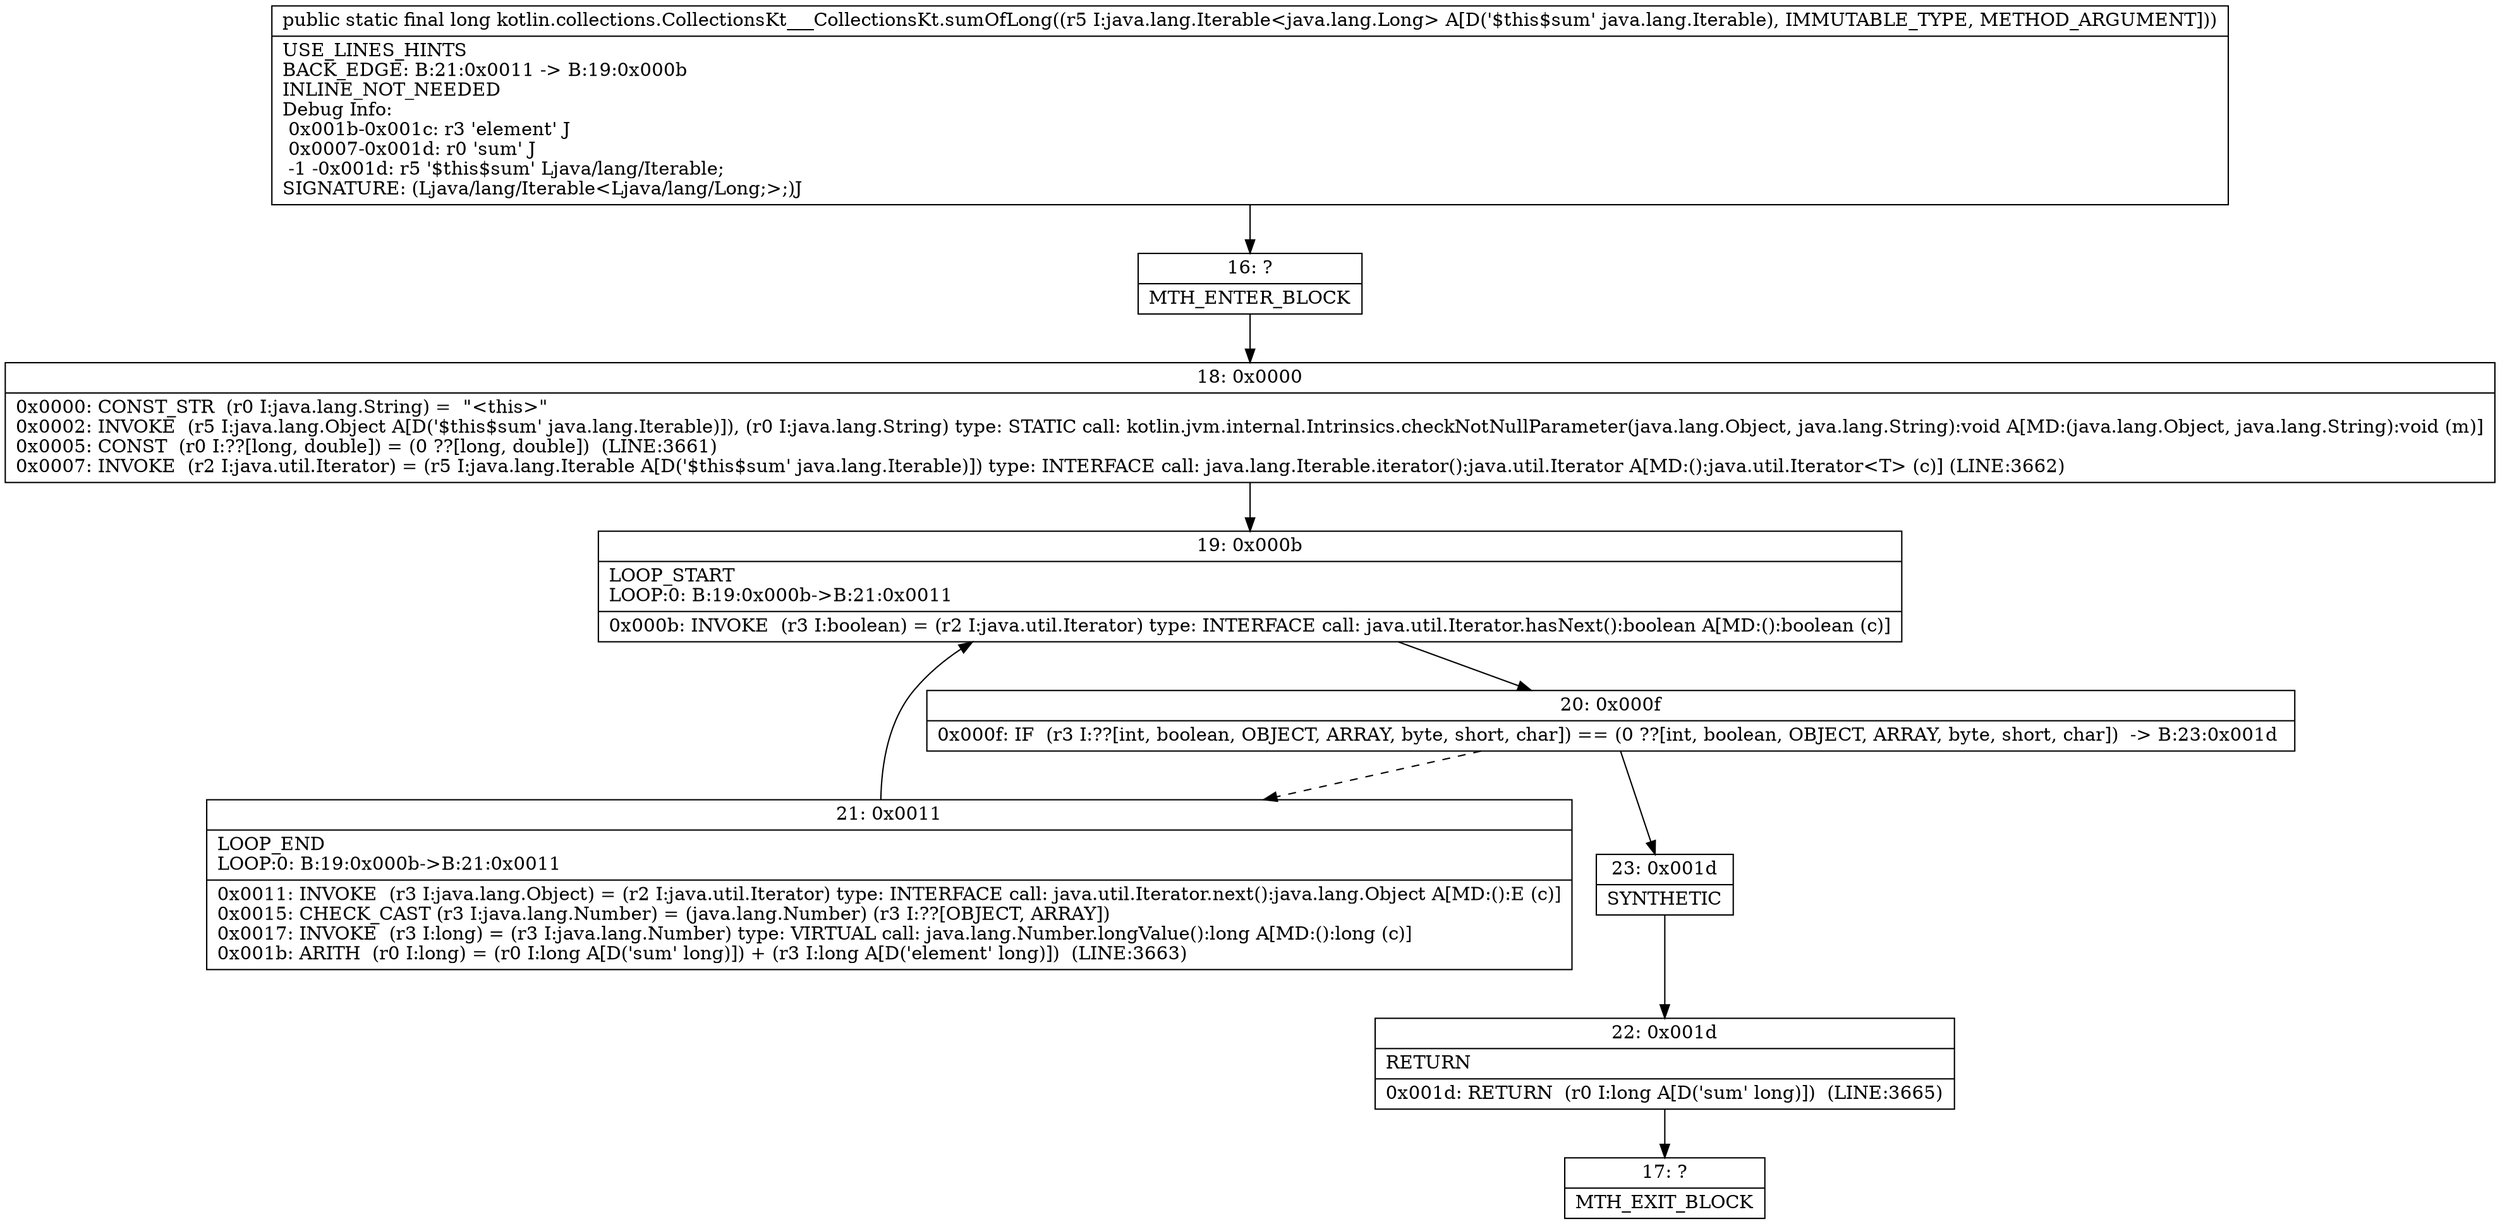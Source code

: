 digraph "CFG forkotlin.collections.CollectionsKt___CollectionsKt.sumOfLong(Ljava\/lang\/Iterable;)J" {
Node_16 [shape=record,label="{16\:\ ?|MTH_ENTER_BLOCK\l}"];
Node_18 [shape=record,label="{18\:\ 0x0000|0x0000: CONST_STR  (r0 I:java.lang.String) =  \"\<this\>\" \l0x0002: INVOKE  (r5 I:java.lang.Object A[D('$this$sum' java.lang.Iterable)]), (r0 I:java.lang.String) type: STATIC call: kotlin.jvm.internal.Intrinsics.checkNotNullParameter(java.lang.Object, java.lang.String):void A[MD:(java.lang.Object, java.lang.String):void (m)]\l0x0005: CONST  (r0 I:??[long, double]) = (0 ??[long, double])  (LINE:3661)\l0x0007: INVOKE  (r2 I:java.util.Iterator) = (r5 I:java.lang.Iterable A[D('$this$sum' java.lang.Iterable)]) type: INTERFACE call: java.lang.Iterable.iterator():java.util.Iterator A[MD:():java.util.Iterator\<T\> (c)] (LINE:3662)\l}"];
Node_19 [shape=record,label="{19\:\ 0x000b|LOOP_START\lLOOP:0: B:19:0x000b\-\>B:21:0x0011\l|0x000b: INVOKE  (r3 I:boolean) = (r2 I:java.util.Iterator) type: INTERFACE call: java.util.Iterator.hasNext():boolean A[MD:():boolean (c)]\l}"];
Node_20 [shape=record,label="{20\:\ 0x000f|0x000f: IF  (r3 I:??[int, boolean, OBJECT, ARRAY, byte, short, char]) == (0 ??[int, boolean, OBJECT, ARRAY, byte, short, char])  \-\> B:23:0x001d \l}"];
Node_21 [shape=record,label="{21\:\ 0x0011|LOOP_END\lLOOP:0: B:19:0x000b\-\>B:21:0x0011\l|0x0011: INVOKE  (r3 I:java.lang.Object) = (r2 I:java.util.Iterator) type: INTERFACE call: java.util.Iterator.next():java.lang.Object A[MD:():E (c)]\l0x0015: CHECK_CAST (r3 I:java.lang.Number) = (java.lang.Number) (r3 I:??[OBJECT, ARRAY]) \l0x0017: INVOKE  (r3 I:long) = (r3 I:java.lang.Number) type: VIRTUAL call: java.lang.Number.longValue():long A[MD:():long (c)]\l0x001b: ARITH  (r0 I:long) = (r0 I:long A[D('sum' long)]) + (r3 I:long A[D('element' long)])  (LINE:3663)\l}"];
Node_23 [shape=record,label="{23\:\ 0x001d|SYNTHETIC\l}"];
Node_22 [shape=record,label="{22\:\ 0x001d|RETURN\l|0x001d: RETURN  (r0 I:long A[D('sum' long)])  (LINE:3665)\l}"];
Node_17 [shape=record,label="{17\:\ ?|MTH_EXIT_BLOCK\l}"];
MethodNode[shape=record,label="{public static final long kotlin.collections.CollectionsKt___CollectionsKt.sumOfLong((r5 I:java.lang.Iterable\<java.lang.Long\> A[D('$this$sum' java.lang.Iterable), IMMUTABLE_TYPE, METHOD_ARGUMENT]))  | USE_LINES_HINTS\lBACK_EDGE: B:21:0x0011 \-\> B:19:0x000b\lINLINE_NOT_NEEDED\lDebug Info:\l  0x001b\-0x001c: r3 'element' J\l  0x0007\-0x001d: r0 'sum' J\l  \-1 \-0x001d: r5 '$this$sum' Ljava\/lang\/Iterable;\lSIGNATURE: (Ljava\/lang\/Iterable\<Ljava\/lang\/Long;\>;)J\l}"];
MethodNode -> Node_16;Node_16 -> Node_18;
Node_18 -> Node_19;
Node_19 -> Node_20;
Node_20 -> Node_21[style=dashed];
Node_20 -> Node_23;
Node_21 -> Node_19;
Node_23 -> Node_22;
Node_22 -> Node_17;
}

